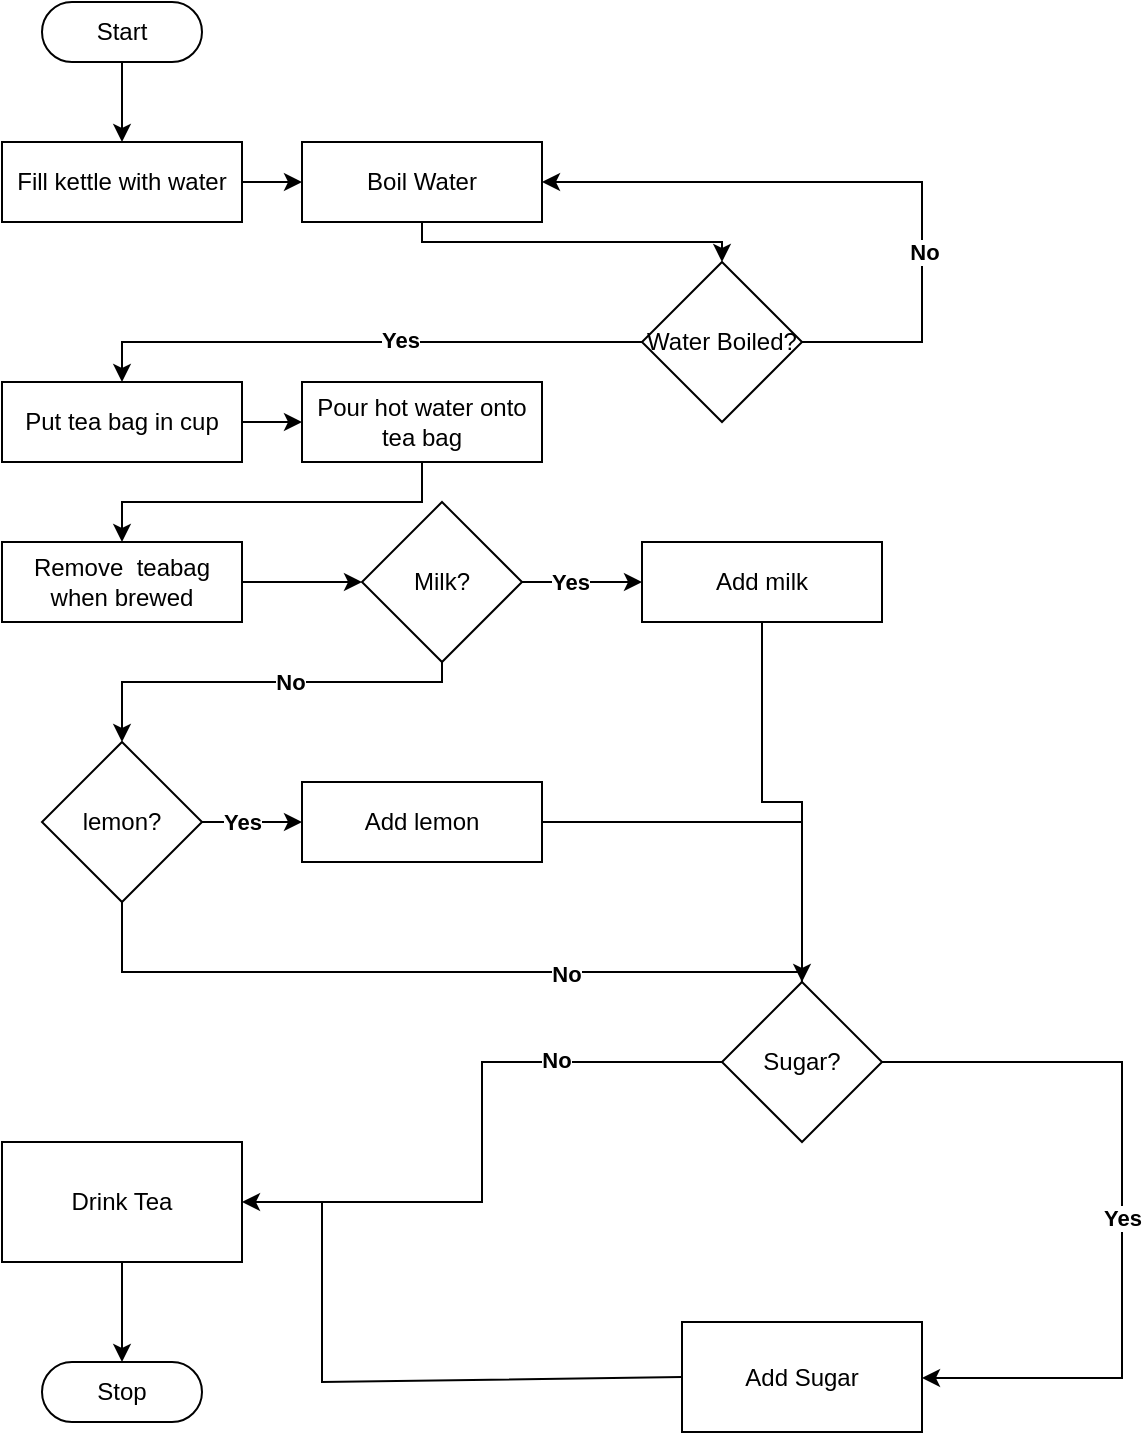 <mxfile version="24.1.0" type="device">
  <diagram name="Page-1" id="atwgUbtL3f7em_0j_iZa">
    <mxGraphModel dx="1152" dy="677" grid="1" gridSize="10" guides="1" tooltips="1" connect="1" arrows="1" fold="1" page="1" pageScale="1" pageWidth="850" pageHeight="1100" math="0" shadow="0">
      <root>
        <mxCell id="0" />
        <mxCell id="1" parent="0" />
        <mxCell id="t81GKFjIm8nQGwN1mQ99-4" value="" style="edgeStyle=orthogonalEdgeStyle;rounded=0;orthogonalLoop=1;jettySize=auto;html=1;" edge="1" parent="1" source="t81GKFjIm8nQGwN1mQ99-1" target="t81GKFjIm8nQGwN1mQ99-3">
          <mxGeometry relative="1" as="geometry" />
        </mxCell>
        <mxCell id="t81GKFjIm8nQGwN1mQ99-1" value="Start" style="html=1;dashed=0;whiteSpace=wrap;shape=mxgraph.dfd.start" vertex="1" parent="1">
          <mxGeometry x="280" y="10" width="80" height="30" as="geometry" />
        </mxCell>
        <mxCell id="t81GKFjIm8nQGwN1mQ99-2" value="Stop" style="html=1;dashed=0;whiteSpace=wrap;shape=mxgraph.dfd.start" vertex="1" parent="1">
          <mxGeometry x="280" y="690" width="80" height="30" as="geometry" />
        </mxCell>
        <mxCell id="t81GKFjIm8nQGwN1mQ99-6" value="" style="edgeStyle=orthogonalEdgeStyle;rounded=0;orthogonalLoop=1;jettySize=auto;html=1;" edge="1" parent="1" source="t81GKFjIm8nQGwN1mQ99-3" target="t81GKFjIm8nQGwN1mQ99-5">
          <mxGeometry relative="1" as="geometry" />
        </mxCell>
        <mxCell id="t81GKFjIm8nQGwN1mQ99-3" value="Fill kettle with water" style="whiteSpace=wrap;html=1;dashed=0;" vertex="1" parent="1">
          <mxGeometry x="260" y="80" width="120" height="40" as="geometry" />
        </mxCell>
        <mxCell id="t81GKFjIm8nQGwN1mQ99-8" value="" style="edgeStyle=orthogonalEdgeStyle;rounded=0;orthogonalLoop=1;jettySize=auto;html=1;" edge="1" parent="1" source="t81GKFjIm8nQGwN1mQ99-5" target="t81GKFjIm8nQGwN1mQ99-7">
          <mxGeometry relative="1" as="geometry">
            <Array as="points">
              <mxPoint x="470" y="130" />
              <mxPoint x="620" y="130" />
            </Array>
          </mxGeometry>
        </mxCell>
        <mxCell id="t81GKFjIm8nQGwN1mQ99-5" value="Boil Water" style="whiteSpace=wrap;html=1;dashed=0;" vertex="1" parent="1">
          <mxGeometry x="410" y="80" width="120" height="40" as="geometry" />
        </mxCell>
        <mxCell id="t81GKFjIm8nQGwN1mQ99-46" style="edgeStyle=orthogonalEdgeStyle;rounded=0;orthogonalLoop=1;jettySize=auto;html=1;entryX=1;entryY=0.5;entryDx=0;entryDy=0;" edge="1" parent="1" source="t81GKFjIm8nQGwN1mQ99-7" target="t81GKFjIm8nQGwN1mQ99-5">
          <mxGeometry relative="1" as="geometry">
            <Array as="points">
              <mxPoint x="720" y="180" />
              <mxPoint x="720" y="100" />
            </Array>
          </mxGeometry>
        </mxCell>
        <mxCell id="t81GKFjIm8nQGwN1mQ99-72" value="No" style="edgeLabel;html=1;align=center;verticalAlign=middle;resizable=0;points=[];fontStyle=1" vertex="1" connectable="0" parent="t81GKFjIm8nQGwN1mQ99-46">
          <mxGeometry x="-0.363" y="-1" relative="1" as="geometry">
            <mxPoint as="offset" />
          </mxGeometry>
        </mxCell>
        <mxCell id="t81GKFjIm8nQGwN1mQ99-47" style="edgeStyle=orthogonalEdgeStyle;rounded=0;orthogonalLoop=1;jettySize=auto;html=1;entryX=0.5;entryY=0;entryDx=0;entryDy=0;" edge="1" parent="1" source="t81GKFjIm8nQGwN1mQ99-7" target="t81GKFjIm8nQGwN1mQ99-10">
          <mxGeometry relative="1" as="geometry" />
        </mxCell>
        <mxCell id="t81GKFjIm8nQGwN1mQ99-71" value="Yes" style="edgeLabel;html=1;align=center;verticalAlign=middle;resizable=0;points=[];fontStyle=1" vertex="1" connectable="0" parent="t81GKFjIm8nQGwN1mQ99-47">
          <mxGeometry x="-0.133" y="-1" relative="1" as="geometry">
            <mxPoint as="offset" />
          </mxGeometry>
        </mxCell>
        <mxCell id="t81GKFjIm8nQGwN1mQ99-7" value="Water Boiled?" style="rhombus;whiteSpace=wrap;html=1;dashed=0;" vertex="1" parent="1">
          <mxGeometry x="580" y="140" width="80" height="80" as="geometry" />
        </mxCell>
        <mxCell id="t81GKFjIm8nQGwN1mQ99-12" value="" style="edgeStyle=orthogonalEdgeStyle;rounded=0;orthogonalLoop=1;jettySize=auto;html=1;" edge="1" parent="1" source="t81GKFjIm8nQGwN1mQ99-10" target="t81GKFjIm8nQGwN1mQ99-11">
          <mxGeometry relative="1" as="geometry" />
        </mxCell>
        <mxCell id="t81GKFjIm8nQGwN1mQ99-10" value="Put tea bag in cup" style="whiteSpace=wrap;html=1;" vertex="1" parent="1">
          <mxGeometry x="260" y="200" width="120" height="40" as="geometry" />
        </mxCell>
        <mxCell id="t81GKFjIm8nQGwN1mQ99-14" value="" style="edgeStyle=orthogonalEdgeStyle;rounded=0;orthogonalLoop=1;jettySize=auto;html=1;" edge="1" parent="1" source="t81GKFjIm8nQGwN1mQ99-11">
          <mxGeometry relative="1" as="geometry">
            <mxPoint x="320" y="280" as="targetPoint" />
            <Array as="points">
              <mxPoint x="470" y="260" />
              <mxPoint x="320" y="260" />
            </Array>
          </mxGeometry>
        </mxCell>
        <mxCell id="t81GKFjIm8nQGwN1mQ99-11" value="Pour hot water onto tea bag" style="whiteSpace=wrap;html=1;" vertex="1" parent="1">
          <mxGeometry x="410" y="200" width="120" height="40" as="geometry" />
        </mxCell>
        <mxCell id="t81GKFjIm8nQGwN1mQ99-18" value="" style="edgeStyle=orthogonalEdgeStyle;rounded=0;orthogonalLoop=1;jettySize=auto;html=1;" edge="1" parent="1" source="t81GKFjIm8nQGwN1mQ99-16" target="t81GKFjIm8nQGwN1mQ99-17">
          <mxGeometry relative="1" as="geometry" />
        </mxCell>
        <mxCell id="t81GKFjIm8nQGwN1mQ99-16" value="Remove&amp;nbsp; teabag when brewed" style="whiteSpace=wrap;html=1;" vertex="1" parent="1">
          <mxGeometry x="260" y="280" width="120" height="40" as="geometry" />
        </mxCell>
        <mxCell id="t81GKFjIm8nQGwN1mQ99-20" value="" style="edgeStyle=orthogonalEdgeStyle;rounded=0;orthogonalLoop=1;jettySize=auto;html=1;" edge="1" parent="1" source="t81GKFjIm8nQGwN1mQ99-17" target="t81GKFjIm8nQGwN1mQ99-19">
          <mxGeometry relative="1" as="geometry" />
        </mxCell>
        <mxCell id="t81GKFjIm8nQGwN1mQ99-69" value="Yes" style="edgeLabel;html=1;align=center;verticalAlign=middle;resizable=0;points=[];fontStyle=1" vertex="1" connectable="0" parent="t81GKFjIm8nQGwN1mQ99-20">
          <mxGeometry x="-0.2" relative="1" as="geometry">
            <mxPoint as="offset" />
          </mxGeometry>
        </mxCell>
        <mxCell id="t81GKFjIm8nQGwN1mQ99-22" value="" style="edgeStyle=orthogonalEdgeStyle;rounded=0;orthogonalLoop=1;jettySize=auto;html=1;" edge="1" parent="1" source="t81GKFjIm8nQGwN1mQ99-17" target="t81GKFjIm8nQGwN1mQ99-21">
          <mxGeometry relative="1" as="geometry">
            <Array as="points">
              <mxPoint x="480" y="350" />
              <mxPoint x="320" y="350" />
            </Array>
          </mxGeometry>
        </mxCell>
        <mxCell id="t81GKFjIm8nQGwN1mQ99-68" value="No" style="edgeLabel;html=1;align=center;verticalAlign=middle;resizable=0;points=[];fontStyle=1" vertex="1" connectable="0" parent="t81GKFjIm8nQGwN1mQ99-22">
          <mxGeometry x="-0.126" relative="1" as="geometry">
            <mxPoint x="1" as="offset" />
          </mxGeometry>
        </mxCell>
        <mxCell id="t81GKFjIm8nQGwN1mQ99-17" value="Milk?" style="rhombus;whiteSpace=wrap;html=1;" vertex="1" parent="1">
          <mxGeometry x="440" y="260" width="80" height="80" as="geometry" />
        </mxCell>
        <mxCell id="t81GKFjIm8nQGwN1mQ99-60" style="edgeStyle=orthogonalEdgeStyle;rounded=0;orthogonalLoop=1;jettySize=auto;html=1;entryX=0.5;entryY=0;entryDx=0;entryDy=0;" edge="1" parent="1" source="t81GKFjIm8nQGwN1mQ99-19" target="t81GKFjIm8nQGwN1mQ99-27">
          <mxGeometry relative="1" as="geometry" />
        </mxCell>
        <mxCell id="t81GKFjIm8nQGwN1mQ99-19" value="Add milk" style="whiteSpace=wrap;html=1;" vertex="1" parent="1">
          <mxGeometry x="580" y="280" width="120" height="40" as="geometry" />
        </mxCell>
        <mxCell id="t81GKFjIm8nQGwN1mQ99-24" value="" style="edgeStyle=orthogonalEdgeStyle;rounded=0;orthogonalLoop=1;jettySize=auto;html=1;" edge="1" parent="1" source="t81GKFjIm8nQGwN1mQ99-21" target="t81GKFjIm8nQGwN1mQ99-23">
          <mxGeometry relative="1" as="geometry" />
        </mxCell>
        <mxCell id="t81GKFjIm8nQGwN1mQ99-70" value="Yes" style="edgeLabel;html=1;align=center;verticalAlign=middle;resizable=0;points=[];fontStyle=1" vertex="1" connectable="0" parent="t81GKFjIm8nQGwN1mQ99-24">
          <mxGeometry x="-0.2" relative="1" as="geometry">
            <mxPoint as="offset" />
          </mxGeometry>
        </mxCell>
        <mxCell id="t81GKFjIm8nQGwN1mQ99-54" style="edgeStyle=orthogonalEdgeStyle;rounded=0;orthogonalLoop=1;jettySize=auto;html=1;exitX=0.5;exitY=1;exitDx=0;exitDy=0;" edge="1" parent="1" source="t81GKFjIm8nQGwN1mQ99-21">
          <mxGeometry relative="1" as="geometry">
            <mxPoint x="659.47" y="529.93" as="targetPoint" />
            <mxPoint x="320" y="480" as="sourcePoint" />
          </mxGeometry>
        </mxCell>
        <mxCell id="t81GKFjIm8nQGwN1mQ99-59" value="No" style="edgeLabel;html=1;align=center;verticalAlign=middle;resizable=0;points=[];fontStyle=1" vertex="1" connectable="0" parent="t81GKFjIm8nQGwN1mQ99-54">
          <mxGeometry x="0.251" y="-1" relative="1" as="geometry">
            <mxPoint as="offset" />
          </mxGeometry>
        </mxCell>
        <mxCell id="t81GKFjIm8nQGwN1mQ99-21" value="lemon?" style="rhombus;whiteSpace=wrap;html=1;" vertex="1" parent="1">
          <mxGeometry x="280" y="380" width="80" height="80" as="geometry" />
        </mxCell>
        <mxCell id="t81GKFjIm8nQGwN1mQ99-23" value="Add lemon" style="whiteSpace=wrap;html=1;" vertex="1" parent="1">
          <mxGeometry x="410" y="400" width="120" height="40" as="geometry" />
        </mxCell>
        <mxCell id="t81GKFjIm8nQGwN1mQ99-30" value="" style="edgeStyle=orthogonalEdgeStyle;rounded=0;orthogonalLoop=1;jettySize=auto;html=1;" edge="1" parent="1" source="t81GKFjIm8nQGwN1mQ99-27" target="t81GKFjIm8nQGwN1mQ99-29">
          <mxGeometry relative="1" as="geometry">
            <Array as="points">
              <mxPoint x="500" y="540" />
              <mxPoint x="500" y="610" />
            </Array>
          </mxGeometry>
        </mxCell>
        <mxCell id="t81GKFjIm8nQGwN1mQ99-62" value="No" style="edgeLabel;html=1;align=center;verticalAlign=middle;resizable=0;points=[];fontStyle=1" vertex="1" connectable="0" parent="t81GKFjIm8nQGwN1mQ99-30">
          <mxGeometry x="-0.466" y="-1" relative="1" as="geometry">
            <mxPoint as="offset" />
          </mxGeometry>
        </mxCell>
        <mxCell id="t81GKFjIm8nQGwN1mQ99-36" value="" style="edgeStyle=orthogonalEdgeStyle;rounded=0;orthogonalLoop=1;jettySize=auto;html=1;" edge="1" parent="1" source="t81GKFjIm8nQGwN1mQ99-27" target="t81GKFjIm8nQGwN1mQ99-35">
          <mxGeometry relative="1" as="geometry">
            <Array as="points">
              <mxPoint x="820" y="540" />
              <mxPoint x="820" y="698" />
            </Array>
          </mxGeometry>
        </mxCell>
        <mxCell id="t81GKFjIm8nQGwN1mQ99-63" value="Yes" style="edgeLabel;html=1;align=center;verticalAlign=middle;resizable=0;points=[];fontStyle=1" vertex="1" connectable="0" parent="t81GKFjIm8nQGwN1mQ99-36">
          <mxGeometry x="0.046" relative="1" as="geometry">
            <mxPoint as="offset" />
          </mxGeometry>
        </mxCell>
        <mxCell id="t81GKFjIm8nQGwN1mQ99-27" value="Sugar?" style="rhombus;whiteSpace=wrap;html=1;" vertex="1" parent="1">
          <mxGeometry x="620" y="500" width="80" height="80" as="geometry" />
        </mxCell>
        <mxCell id="t81GKFjIm8nQGwN1mQ99-29" value="Drink Tea" style="whiteSpace=wrap;html=1;" vertex="1" parent="1">
          <mxGeometry x="260" y="580" width="120" height="60" as="geometry" />
        </mxCell>
        <mxCell id="t81GKFjIm8nQGwN1mQ99-31" style="edgeStyle=orthogonalEdgeStyle;rounded=0;orthogonalLoop=1;jettySize=auto;html=1;entryX=0.5;entryY=0.5;entryDx=0;entryDy=-15;entryPerimeter=0;" edge="1" parent="1" source="t81GKFjIm8nQGwN1mQ99-29" target="t81GKFjIm8nQGwN1mQ99-2">
          <mxGeometry relative="1" as="geometry" />
        </mxCell>
        <mxCell id="t81GKFjIm8nQGwN1mQ99-35" value="Add Sugar" style="whiteSpace=wrap;html=1;" vertex="1" parent="1">
          <mxGeometry x="600" y="670" width="120" height="55" as="geometry" />
        </mxCell>
        <mxCell id="t81GKFjIm8nQGwN1mQ99-66" value="" style="endArrow=none;html=1;rounded=0;entryX=0;entryY=0.5;entryDx=0;entryDy=0;" edge="1" parent="1" target="t81GKFjIm8nQGwN1mQ99-35">
          <mxGeometry width="50" height="50" relative="1" as="geometry">
            <mxPoint x="420" y="610" as="sourcePoint" />
            <mxPoint x="470" y="580" as="targetPoint" />
            <Array as="points">
              <mxPoint x="420" y="700" />
            </Array>
          </mxGeometry>
        </mxCell>
        <mxCell id="t81GKFjIm8nQGwN1mQ99-67" value="" style="endArrow=none;html=1;rounded=0;entryX=1;entryY=0.5;entryDx=0;entryDy=0;" edge="1" parent="1" target="t81GKFjIm8nQGwN1mQ99-23">
          <mxGeometry width="50" height="50" relative="1" as="geometry">
            <mxPoint x="660" y="420" as="sourcePoint" />
            <mxPoint x="470" y="450" as="targetPoint" />
            <Array as="points" />
          </mxGeometry>
        </mxCell>
      </root>
    </mxGraphModel>
  </diagram>
</mxfile>
